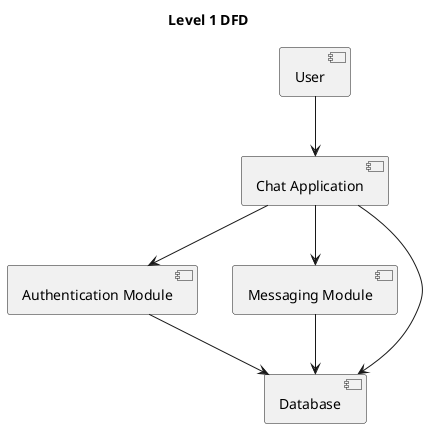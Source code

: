 @startuml
title Level 1 DFD

[User] --> [Chat Application]
[Chat Application] --> [Authentication Module]
[Chat Application] --> [Messaging Module]
[Chat Application] --> [Database]
[Authentication Module] --> [Database]
[Messaging Module] --> [Database]

@enduml